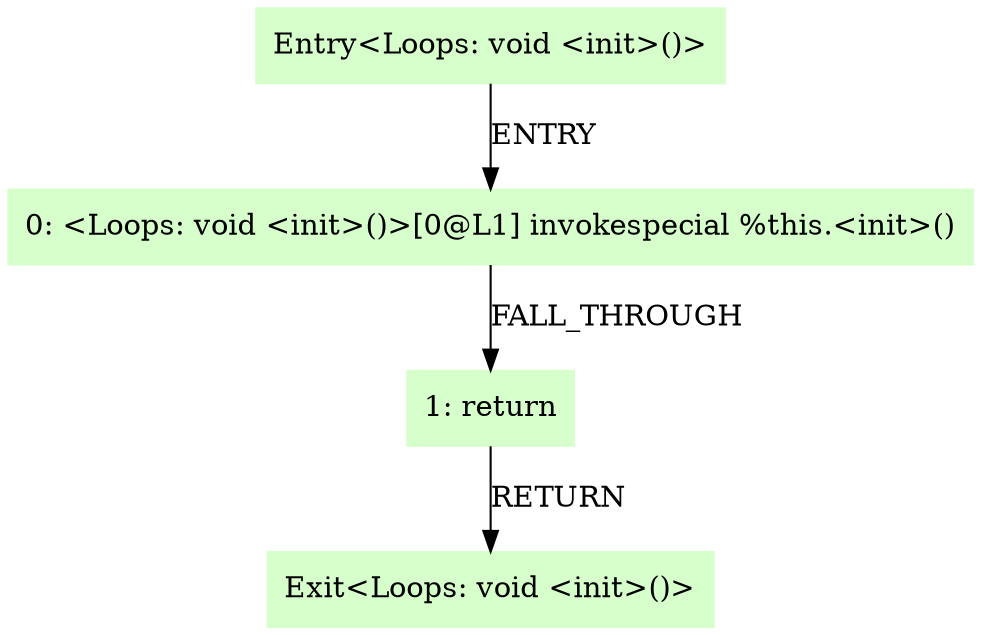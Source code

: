 digraph G {
  node [shape=box,style=filled,color=".3 .2 1.0",];
  "0" [label="Entry<Loops: void <init>()>",];
  "1" [label="0: <Loops: void <init>()>[0@L1] invokespecial %this.<init>()",];
  "2" [label="1: return",];
  "3" [label="Exit<Loops: void <init>()>",];
  "0" -> "1" [label="ENTRY",];
  "1" -> "2" [label="FALL_THROUGH",];
  "2" -> "3" [label="RETURN",];
}
